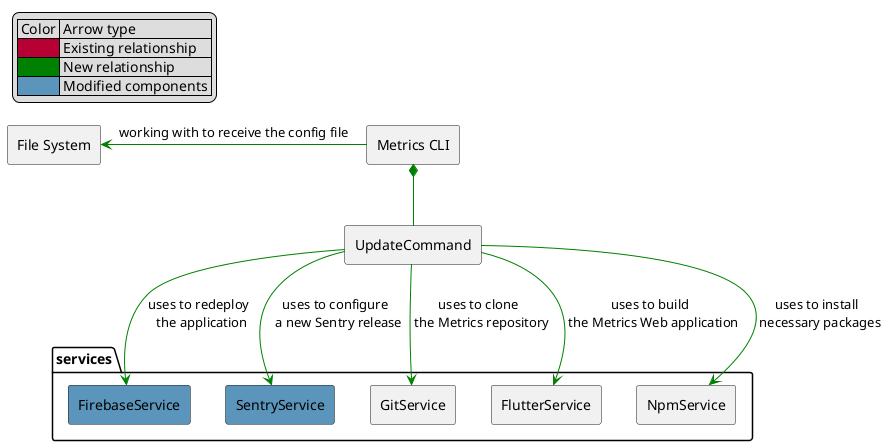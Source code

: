 @startuml update_feature_integration_component_diagram

skinparam componentStyle rectangle

legend top left
    | Color | Arrow type |
    |<#B70033>| Existing relationship |
    |<#Green>| New relationship |
    |<#5B95BB>| Modified components |
endlegend

component "Metrics CLI" as CLI
component UpdateCommand
package services {
component FirebaseService #5B95BB
component SentryService #5B95BB
component GitService
component FlutterService
component NpmService
}


component "File System" as FS

CLI -[#Green]left-> FS: working with to receive the config file
CLI *-[#Green]- UpdateCommand
UpdateCommand -[#Green]-> FirebaseService: uses to redeploy \n the application
UpdateCommand -[#Green]-> SentryService: uses to configure \n a new Sentry release
UpdateCommand -[#Green]-> GitService: uses to clone \n the Metrics repository
UpdateCommand -[#Green]-> FlutterService: uses to build \n the Metrics Web application
UpdateCommand -[#Green]-> NpmService: uses to install \n necessary packages
@enduml
